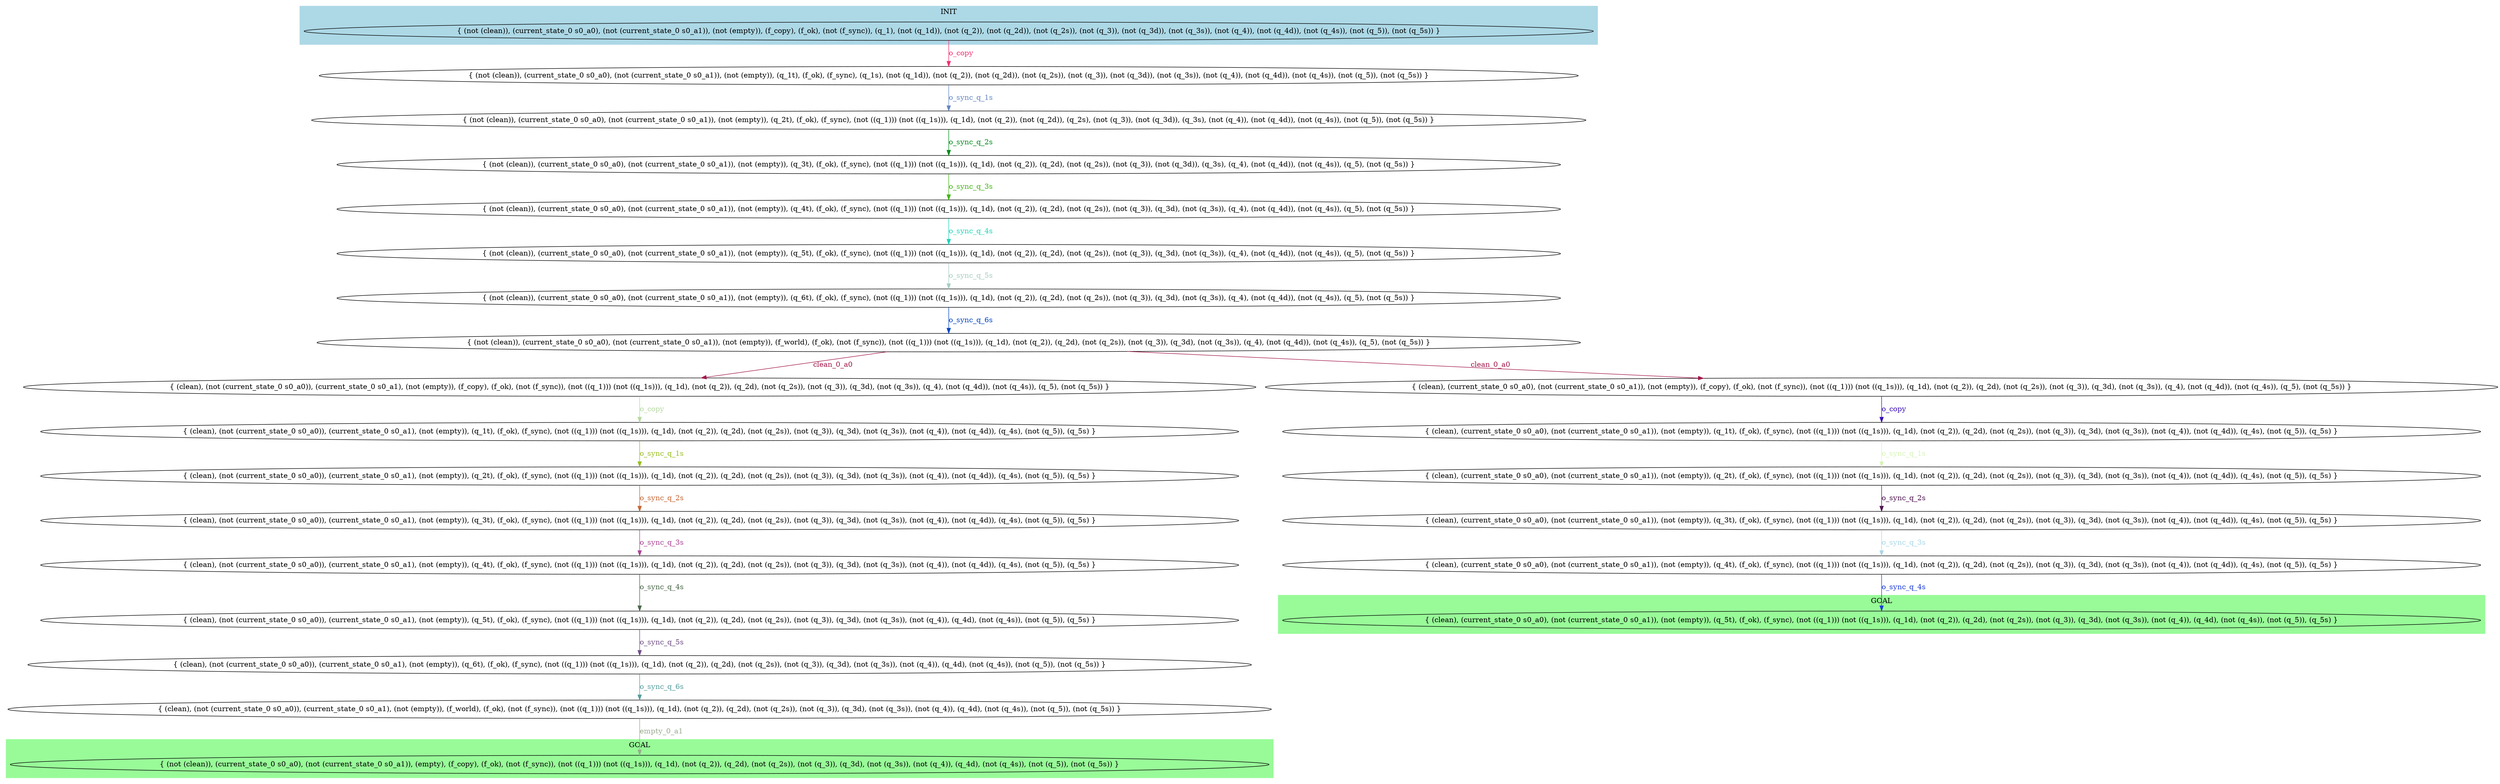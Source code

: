 digraph G {
0 [label="{ (not (clean)), (current_state_0 s0_a0), (not (current_state_0 s0_a1)), (not (empty)), (f_copy), (f_ok), (not (f_sync)), (q_1), (not (q_1d)), (not (q_2)), (not (q_2d)), (not (q_2s)), (not (q_3)), (not (q_3d)), (not (q_3s)), (not (q_4)), (not (q_4d)), (not (q_4s)), (not (q_5)), (not (q_5s)) }"];
1 [label="{ (not (clean)), (current_state_0 s0_a0), (not (current_state_0 s0_a1)), (not (empty)), (q_1t), (f_ok), (f_sync), (q_1s), (not (q_1d)), (not (q_2)), (not (q_2d)), (not (q_2s)), (not (q_3)), (not (q_3d)), (not (q_3s)), (not (q_4)), (not (q_4d)), (not (q_4s)), (not (q_5)), (not (q_5s)) }"];
2 [label="{ (not (clean)), (current_state_0 s0_a0), (not (current_state_0 s0_a1)), (not (empty)), (q_2t), (f_ok), (f_sync), (not ((q_1))) (not ((q_1s))), (q_1d), (not (q_2)), (not (q_2d)), (q_2s), (not (q_3)), (not (q_3d)), (q_3s), (not (q_4)), (not (q_4d)), (not (q_4s)), (not (q_5)), (not (q_5s)) }"];
3 [label="{ (not (clean)), (current_state_0 s0_a0), (not (current_state_0 s0_a1)), (not (empty)), (q_3t), (f_ok), (f_sync), (not ((q_1))) (not ((q_1s))), (q_1d), (not (q_2)), (q_2d), (not (q_2s)), (not (q_3)), (not (q_3d)), (q_3s), (q_4), (not (q_4d)), (not (q_4s)), (q_5), (not (q_5s)) }"];
4 [label="{ (not (clean)), (current_state_0 s0_a0), (not (current_state_0 s0_a1)), (not (empty)), (q_4t), (f_ok), (f_sync), (not ((q_1))) (not ((q_1s))), (q_1d), (not (q_2)), (q_2d), (not (q_2s)), (not (q_3)), (q_3d), (not (q_3s)), (q_4), (not (q_4d)), (not (q_4s)), (q_5), (not (q_5s)) }"];
5 [label="{ (not (clean)), (current_state_0 s0_a0), (not (current_state_0 s0_a1)), (not (empty)), (q_5t), (f_ok), (f_sync), (not ((q_1))) (not ((q_1s))), (q_1d), (not (q_2)), (q_2d), (not (q_2s)), (not (q_3)), (q_3d), (not (q_3s)), (q_4), (not (q_4d)), (not (q_4s)), (q_5), (not (q_5s)) }"];
6 [label="{ (not (clean)), (current_state_0 s0_a0), (not (current_state_0 s0_a1)), (not (empty)), (q_6t), (f_ok), (f_sync), (not ((q_1))) (not ((q_1s))), (q_1d), (not (q_2)), (q_2d), (not (q_2s)), (not (q_3)), (q_3d), (not (q_3s)), (q_4), (not (q_4d)), (not (q_4s)), (q_5), (not (q_5s)) }"];
7 [label="{ (not (clean)), (current_state_0 s0_a0), (not (current_state_0 s0_a1)), (not (empty)), (f_world), (f_ok), (not (f_sync)), (not ((q_1))) (not ((q_1s))), (q_1d), (not (q_2)), (q_2d), (not (q_2s)), (not (q_3)), (q_3d), (not (q_3s)), (q_4), (not (q_4d)), (not (q_4s)), (q_5), (not (q_5s)) }"];
8 [label="{ (clean), (not (current_state_0 s0_a0)), (current_state_0 s0_a1), (not (empty)), (f_copy), (f_ok), (not (f_sync)), (not ((q_1))) (not ((q_1s))), (q_1d), (not (q_2)), (q_2d), (not (q_2s)), (not (q_3)), (q_3d), (not (q_3s)), (q_4), (not (q_4d)), (not (q_4s)), (q_5), (not (q_5s)) }"];
9 [label="{ (clean), (current_state_0 s0_a0), (not (current_state_0 s0_a1)), (not (empty)), (f_copy), (f_ok), (not (f_sync)), (not ((q_1))) (not ((q_1s))), (q_1d), (not (q_2)), (q_2d), (not (q_2s)), (not (q_3)), (q_3d), (not (q_3s)), (q_4), (not (q_4d)), (not (q_4s)), (q_5), (not (q_5s)) }"];
10 [label="{ (clean), (not (current_state_0 s0_a0)), (current_state_0 s0_a1), (not (empty)), (q_1t), (f_ok), (f_sync), (not ((q_1))) (not ((q_1s))), (q_1d), (not (q_2)), (q_2d), (not (q_2s)), (not (q_3)), (q_3d), (not (q_3s)), (not (q_4)), (not (q_4d)), (q_4s), (not (q_5)), (q_5s) }"];
11 [label="{ (clean), (current_state_0 s0_a0), (not (current_state_0 s0_a1)), (not (empty)), (q_1t), (f_ok), (f_sync), (not ((q_1))) (not ((q_1s))), (q_1d), (not (q_2)), (q_2d), (not (q_2s)), (not (q_3)), (q_3d), (not (q_3s)), (not (q_4)), (not (q_4d)), (q_4s), (not (q_5)), (q_5s) }"];
12 [label="{ (clean), (not (current_state_0 s0_a0)), (current_state_0 s0_a1), (not (empty)), (q_2t), (f_ok), (f_sync), (not ((q_1))) (not ((q_1s))), (q_1d), (not (q_2)), (q_2d), (not (q_2s)), (not (q_3)), (q_3d), (not (q_3s)), (not (q_4)), (not (q_4d)), (q_4s), (not (q_5)), (q_5s) }"];
13 [label="{ (clean), (current_state_0 s0_a0), (not (current_state_0 s0_a1)), (not (empty)), (q_2t), (f_ok), (f_sync), (not ((q_1))) (not ((q_1s))), (q_1d), (not (q_2)), (q_2d), (not (q_2s)), (not (q_3)), (q_3d), (not (q_3s)), (not (q_4)), (not (q_4d)), (q_4s), (not (q_5)), (q_5s) }"];
14 [label="{ (clean), (not (current_state_0 s0_a0)), (current_state_0 s0_a1), (not (empty)), (q_3t), (f_ok), (f_sync), (not ((q_1))) (not ((q_1s))), (q_1d), (not (q_2)), (q_2d), (not (q_2s)), (not (q_3)), (q_3d), (not (q_3s)), (not (q_4)), (not (q_4d)), (q_4s), (not (q_5)), (q_5s) }"];
15 [label="{ (clean), (current_state_0 s0_a0), (not (current_state_0 s0_a1)), (not (empty)), (q_3t), (f_ok), (f_sync), (not ((q_1))) (not ((q_1s))), (q_1d), (not (q_2)), (q_2d), (not (q_2s)), (not (q_3)), (q_3d), (not (q_3s)), (not (q_4)), (not (q_4d)), (q_4s), (not (q_5)), (q_5s) }"];
16 [label="{ (clean), (not (current_state_0 s0_a0)), (current_state_0 s0_a1), (not (empty)), (q_4t), (f_ok), (f_sync), (not ((q_1))) (not ((q_1s))), (q_1d), (not (q_2)), (q_2d), (not (q_2s)), (not (q_3)), (q_3d), (not (q_3s)), (not (q_4)), (not (q_4d)), (q_4s), (not (q_5)), (q_5s) }"];
17 [label="{ (clean), (current_state_0 s0_a0), (not (current_state_0 s0_a1)), (not (empty)), (q_4t), (f_ok), (f_sync), (not ((q_1))) (not ((q_1s))), (q_1d), (not (q_2)), (q_2d), (not (q_2s)), (not (q_3)), (q_3d), (not (q_3s)), (not (q_4)), (not (q_4d)), (q_4s), (not (q_5)), (q_5s) }"];
18 [label="{ (clean), (not (current_state_0 s0_a0)), (current_state_0 s0_a1), (not (empty)), (q_5t), (f_ok), (f_sync), (not ((q_1))) (not ((q_1s))), (q_1d), (not (q_2)), (q_2d), (not (q_2s)), (not (q_3)), (q_3d), (not (q_3s)), (not (q_4)), (q_4d), (not (q_4s)), (not (q_5)), (q_5s) }"];
19 [label="{ (clean), (current_state_0 s0_a0), (not (current_state_0 s0_a1)), (not (empty)), (q_5t), (f_ok), (f_sync), (not ((q_1))) (not ((q_1s))), (q_1d), (not (q_2)), (q_2d), (not (q_2s)), (not (q_3)), (q_3d), (not (q_3s)), (not (q_4)), (q_4d), (not (q_4s)), (not (q_5)), (q_5s) }"];
20 [label="{ (clean), (not (current_state_0 s0_a0)), (current_state_0 s0_a1), (not (empty)), (q_6t), (f_ok), (f_sync), (not ((q_1))) (not ((q_1s))), (q_1d), (not (q_2)), (q_2d), (not (q_2s)), (not (q_3)), (q_3d), (not (q_3s)), (not (q_4)), (q_4d), (not (q_4s)), (not (q_5)), (not (q_5s)) }"];
21 [label="{ (clean), (not (current_state_0 s0_a0)), (current_state_0 s0_a1), (not (empty)), (f_world), (f_ok), (not (f_sync)), (not ((q_1))) (not ((q_1s))), (q_1d), (not (q_2)), (q_2d), (not (q_2s)), (not (q_3)), (q_3d), (not (q_3s)), (not (q_4)), (q_4d), (not (q_4s)), (not (q_5)), (not (q_5s)) }"];
22 [label="{ (not (clean)), (current_state_0 s0_a0), (not (current_state_0 s0_a1)), (empty), (f_copy), (f_ok), (not (f_sync)), (not ((q_1))) (not ((q_1s))), (q_1d), (not (q_2)), (q_2d), (not (q_2s)), (not (q_3)), (q_3d), (not (q_3s)), (not (q_4)), (q_4d), (not (q_4s)), (not (q_5)), (not (q_5s)) }"];
0 -> 1 [label="o_copy", color="#F13170", fontcolor="#F13170"];
1 -> 2 [label="o_sync_q_1s", color="#6387C3", fontcolor="#6387C3"];
2 -> 3 [label="o_sync_q_2s", color="#048C1C", fontcolor="#048C1C"];
3 -> 4 [label="o_sync_q_3s", color="#42B613", fontcolor="#42B613"];
4 -> 5 [label="o_sync_q_4s", color="#20D4B9", fontcolor="#20D4B9"];
5 -> 6 [label="o_sync_q_5s", color="#A8CCC5", fontcolor="#A8CCC5"];
6 -> 7 [label="o_sync_q_6s", color="#0448C3", fontcolor="#0448C3"];
7 -> 8 [label="clean_0_a0", color="#A21A4D", fontcolor="#A21A4D"];
7 -> 9 [label="clean_0_a0", color="#A21A4D", fontcolor="#A21A4D"];
8 -> 10 [label="o_copy", color="#B6D9A2", fontcolor="#B6D9A2"];
9 -> 11 [label="o_copy", color="#3D12B5", fontcolor="#3D12B5"];
10 -> 12 [label="o_sync_q_1s", color="#99BE22", fontcolor="#99BE22"];
11 -> 13 [label="o_sync_q_1s", color="#D7F4B7", fontcolor="#D7F4B7"];
12 -> 14 [label="o_sync_q_2s", color="#C66736", fontcolor="#C66736"];
13 -> 15 [label="o_sync_q_2s", color="#501751", fontcolor="#501751"];
14 -> 16 [label="o_sync_q_3s", color="#AB4696", fontcolor="#AB4696"];
15 -> 17 [label="o_sync_q_3s", color="#AAD6E6", fontcolor="#AAD6E6"];
16 -> 18 [label="o_sync_q_4s", color="#4A6849", fontcolor="#4A6849"];
17 -> 19 [label="o_sync_q_4s", color="#1E3DD7", fontcolor="#1E3DD7"];
18 -> 20 [label="o_sync_q_5s", color="#715187", fontcolor="#715187"];
20 -> 21 [label="o_sync_q_6s", color="#579E9E", fontcolor="#579E9E"];
21 -> 22 [label="empty_0_a1", color="#9CAB90", fontcolor="#9CAB90"];
subgraph cluster_goal_19 {
style=filled;
color=palegreen;
19;
label="GOAL";
}
subgraph cluster_goal_22 {
style=filled;
color=palegreen;
22;
label="GOAL";
}
subgraph cluster_init {
style=filled;
color=lightblue;
0;
label="INIT";
}
}
